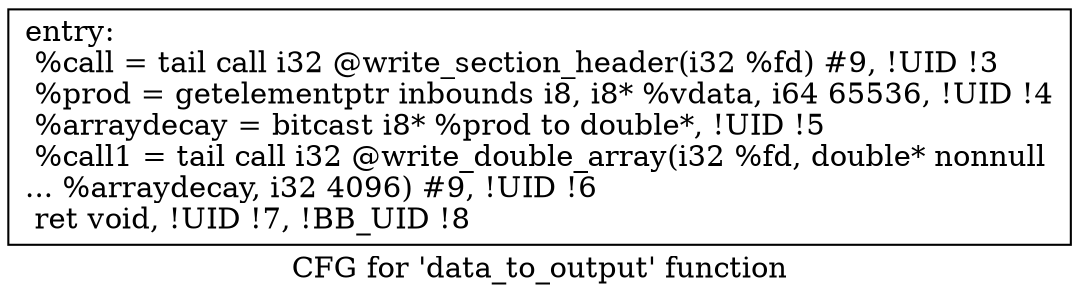 digraph "CFG for 'data_to_output' function" {
	label="CFG for 'data_to_output' function";

	Node0x55f971c85fb0 [shape=record,label="{entry:\l  %call = tail call i32 @write_section_header(i32 %fd) #9, !UID !3\l  %prod = getelementptr inbounds i8, i8* %vdata, i64 65536, !UID !4\l  %arraydecay = bitcast i8* %prod to double*, !UID !5\l  %call1 = tail call i32 @write_double_array(i32 %fd, double* nonnull\l... %arraydecay, i32 4096) #9, !UID !6\l  ret void, !UID !7, !BB_UID !8\l}"];
}
